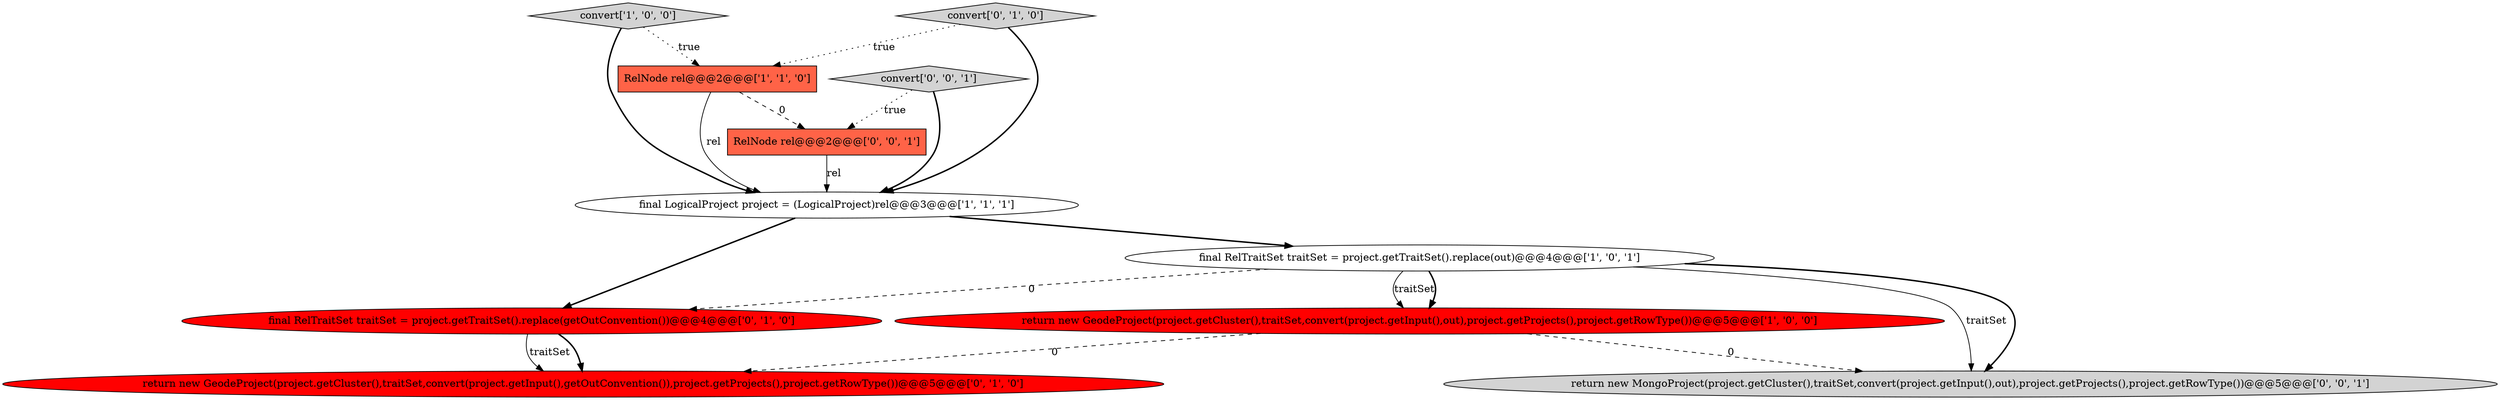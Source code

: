 digraph {
0 [style = filled, label = "convert['1', '0', '0']", fillcolor = lightgray, shape = diamond image = "AAA0AAABBB1BBB"];
3 [style = filled, label = "return new GeodeProject(project.getCluster(),traitSet,convert(project.getInput(),out),project.getProjects(),project.getRowType())@@@5@@@['1', '0', '0']", fillcolor = red, shape = ellipse image = "AAA1AAABBB1BBB"];
8 [style = filled, label = "RelNode rel@@@2@@@['0', '0', '1']", fillcolor = tomato, shape = box image = "AAA0AAABBB3BBB"];
1 [style = filled, label = "final LogicalProject project = (LogicalProject)rel@@@3@@@['1', '1', '1']", fillcolor = white, shape = ellipse image = "AAA0AAABBB1BBB"];
9 [style = filled, label = "convert['0', '0', '1']", fillcolor = lightgray, shape = diamond image = "AAA0AAABBB3BBB"];
4 [style = filled, label = "RelNode rel@@@2@@@['1', '1', '0']", fillcolor = tomato, shape = box image = "AAA0AAABBB1BBB"];
6 [style = filled, label = "return new GeodeProject(project.getCluster(),traitSet,convert(project.getInput(),getOutConvention()),project.getProjects(),project.getRowType())@@@5@@@['0', '1', '0']", fillcolor = red, shape = ellipse image = "AAA1AAABBB2BBB"];
5 [style = filled, label = "convert['0', '1', '0']", fillcolor = lightgray, shape = diamond image = "AAA0AAABBB2BBB"];
10 [style = filled, label = "return new MongoProject(project.getCluster(),traitSet,convert(project.getInput(),out),project.getProjects(),project.getRowType())@@@5@@@['0', '0', '1']", fillcolor = lightgray, shape = ellipse image = "AAA0AAABBB3BBB"];
7 [style = filled, label = "final RelTraitSet traitSet = project.getTraitSet().replace(getOutConvention())@@@4@@@['0', '1', '0']", fillcolor = red, shape = ellipse image = "AAA1AAABBB2BBB"];
2 [style = filled, label = "final RelTraitSet traitSet = project.getTraitSet().replace(out)@@@4@@@['1', '0', '1']", fillcolor = white, shape = ellipse image = "AAA0AAABBB1BBB"];
8->1 [style = solid, label="rel"];
2->10 [style = solid, label="traitSet"];
5->1 [style = bold, label=""];
2->3 [style = solid, label="traitSet"];
1->2 [style = bold, label=""];
3->6 [style = dashed, label="0"];
7->6 [style = bold, label=""];
3->10 [style = dashed, label="0"];
4->8 [style = dashed, label="0"];
9->1 [style = bold, label=""];
2->7 [style = dashed, label="0"];
2->10 [style = bold, label=""];
1->7 [style = bold, label=""];
4->1 [style = solid, label="rel"];
0->1 [style = bold, label=""];
5->4 [style = dotted, label="true"];
2->3 [style = bold, label=""];
0->4 [style = dotted, label="true"];
9->8 [style = dotted, label="true"];
7->6 [style = solid, label="traitSet"];
}

